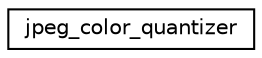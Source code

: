 digraph "Graphical Class Hierarchy"
{
  edge [fontname="Helvetica",fontsize="10",labelfontname="Helvetica",labelfontsize="10"];
  node [fontname="Helvetica",fontsize="10",shape=record];
  rankdir="LR";
  Node1 [label="jpeg_color_quantizer",height=0.2,width=0.4,color="black", fillcolor="white", style="filled",URL="$structjpeg__color__quantizer.html"];
}
